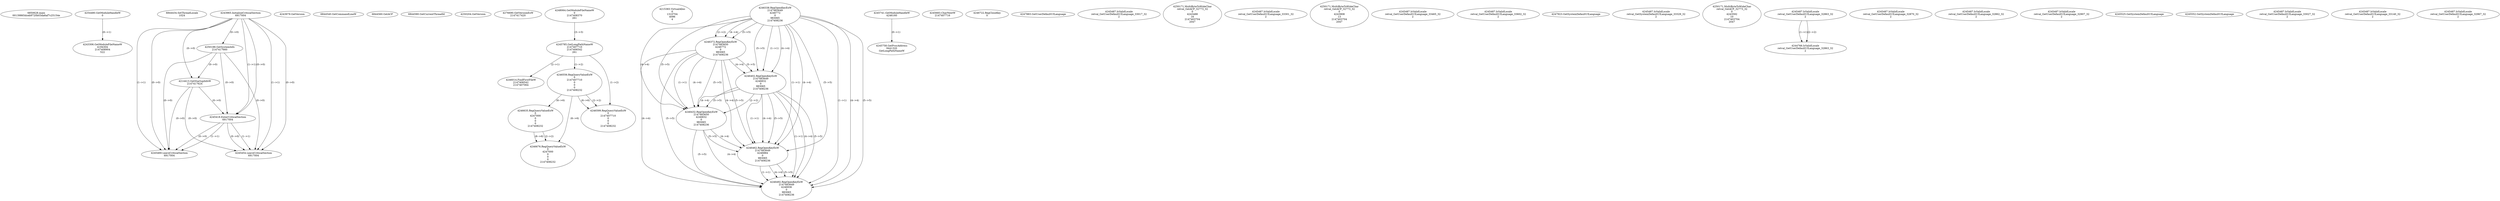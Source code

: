 // Global SCDG with merge call
digraph {
	0 [label="6850628.main
00139865dceb9720b03da6af7c25154e"]
	1 [label="4254480.GetModuleHandleW
0"]
	2 [label="6844434.SetThreadLocale
1024"]
	3 [label="4243965.InitializeCriticalSection
6917004"]
	4 [label="4243979.GetVersion
"]
	5 [label="4250188.GetSystemInfo
2147417660"]
	3 -> 5 [label="(0-->0)"]
	6 [label="6844540.GetCommandLineW
"]
	7 [label="4214413.GetStartupInfoW
2147417624"]
	3 -> 7 [label="(0-->0)"]
	5 -> 7 [label="(0-->0)"]
	8 [label="6844560.GetACP
"]
	9 [label="6844580.GetCurrentThreadId
"]
	10 [label="4250204.GetVersion
"]
	11 [label="4276690.GetVersionExW
2147417420"]
	12 [label="4243306.GetModuleFileNameW
4194304
2147408904
522"]
	1 -> 12 [label="(0-->1)"]
	13 [label="4248064.GetModuleFileNameW
0
2147408370
261"]
	14 [label="4215383.VirtualAlloc
0
1310704
4096
4"]
	15 [label="4246338.RegOpenKeyExW
2147483649
4246772
0
983065
2147408236"]
	16 [label="4246372.RegOpenKeyExW
2147483650
4246772
0
983065
2147408236"]
	15 -> 16 [label="(2-->2)"]
	15 -> 16 [label="(4-->4)"]
	15 -> 16 [label="(5-->5)"]
	17 [label="4246402.RegOpenKeyExW
2147483649
4246832
0
983065
2147408236"]
	15 -> 17 [label="(1-->1)"]
	15 -> 17 [label="(4-->4)"]
	16 -> 17 [label="(4-->4)"]
	15 -> 17 [label="(5-->5)"]
	16 -> 17 [label="(5-->5)"]
	18 [label="4246432.RegOpenKeyExW
2147483650
4246832
0
983065
2147408236"]
	16 -> 18 [label="(1-->1)"]
	17 -> 18 [label="(2-->2)"]
	15 -> 18 [label="(4-->4)"]
	16 -> 18 [label="(4-->4)"]
	17 -> 18 [label="(4-->4)"]
	15 -> 18 [label="(5-->5)"]
	16 -> 18 [label="(5-->5)"]
	17 -> 18 [label="(5-->5)"]
	19 [label="4246462.RegOpenKeyExW
2147483649
4246884
0
983065
2147408236"]
	15 -> 19 [label="(1-->1)"]
	17 -> 19 [label="(1-->1)"]
	15 -> 19 [label="(4-->4)"]
	16 -> 19 [label="(4-->4)"]
	17 -> 19 [label="(4-->4)"]
	18 -> 19 [label="(4-->4)"]
	15 -> 19 [label="(5-->5)"]
	16 -> 19 [label="(5-->5)"]
	17 -> 19 [label="(5-->5)"]
	18 -> 19 [label="(5-->5)"]
	20 [label="4245741.GetModuleHandleW
4246160"]
	21 [label="4245758.GetProcAddress
9441320
GetLongPathNameW"]
	20 -> 21 [label="(0-->1)"]
	22 [label="4245785.GetLongPathNameW
2147407710
2147406542
261"]
	13 -> 22 [label="(3-->3)"]
	23 [label="4245683.CharNextW
2147407716"]
	24 [label="4246014.FindFirstFileW
2147406542
2147407064"]
	22 -> 24 [label="(2-->1)"]
	25 [label="4246556.RegQueryValueExW
0
2147407710
0
0
0
2147408232"]
	22 -> 25 [label="(1-->2)"]
	26 [label="4246599.RegQueryValueExW
0
2147407710
0
0
0
2147408232"]
	22 -> 26 [label="(1-->2)"]
	25 -> 26 [label="(2-->2)"]
	25 -> 26 [label="(6-->6)"]
	27 [label="4246722.RegCloseKey
0"]
	28 [label="4247883.GetUserDefaultUILanguage
"]
	29 [label="4245418.EnterCriticalSection
6917004"]
	3 -> 29 [label="(1-->1)"]
	3 -> 29 [label="(0-->0)"]
	5 -> 29 [label="(0-->0)"]
	7 -> 29 [label="(0-->0)"]
	30 [label="4245469.LeaveCriticalSection
6917004"]
	3 -> 30 [label="(1-->1)"]
	29 -> 30 [label="(1-->1)"]
	3 -> 30 [label="(0-->0)"]
	5 -> 30 [label="(0-->0)"]
	7 -> 30 [label="(0-->0)"]
	29 -> 30 [label="(0-->0)"]
	31 [label="4245487.IsValidLocale
retval_GetUserDefaultUILanguage_33017_32
2"]
	32 [label="4250171.MultiByteToWideChar
retval_GetACP_32773_32
0
4243488
16
2147403704
2047"]
	33 [label="4246635.RegQueryValueExW
0
4247000
0
0
0
2147408232"]
	25 -> 33 [label="(6-->6)"]
	34 [label="4245487.IsValidLocale
retval_GetUserDefaultUILanguage_33301_32
2"]
	35 [label="4250171.MultiByteToWideChar
retval_GetACP_32773_32
0
4243908
13
2147403704
2047"]
	36 [label="4246492.RegOpenKeyExW
2147483649
4246936
0
983065
2147408236"]
	15 -> 36 [label="(1-->1)"]
	17 -> 36 [label="(1-->1)"]
	19 -> 36 [label="(1-->1)"]
	15 -> 36 [label="(4-->4)"]
	16 -> 36 [label="(4-->4)"]
	17 -> 36 [label="(4-->4)"]
	18 -> 36 [label="(4-->4)"]
	19 -> 36 [label="(4-->4)"]
	15 -> 36 [label="(5-->5)"]
	16 -> 36 [label="(5-->5)"]
	17 -> 36 [label="(5-->5)"]
	18 -> 36 [label="(5-->5)"]
	19 -> 36 [label="(5-->5)"]
	37 [label="4245487.IsValidLocale
retval_GetUserDefaultUILanguage_33465_32
2"]
	38 [label="4246676.RegQueryValueExW
0
4247000
0
0
0
2147408232"]
	33 -> 38 [label="(2-->2)"]
	25 -> 38 [label="(6-->6)"]
	33 -> 38 [label="(6-->6)"]
	39 [label="4245487.IsValidLocale
retval_GetUserDefaultUILanguage_33602_32
2"]
	40 [label="4245454.LeaveCriticalSection
6917004"]
	3 -> 40 [label="(1-->1)"]
	29 -> 40 [label="(1-->1)"]
	3 -> 40 [label="(0-->0)"]
	5 -> 40 [label="(0-->0)"]
	7 -> 40 [label="(0-->0)"]
	29 -> 40 [label="(0-->0)"]
	41 [label="4247923.GetSystemDefaultUILanguage
"]
	42 [label="4245487.IsValidLocale
retval_GetSystemDefaultUILanguage_33329_32
2"]
	43 [label="4250171.MultiByteToWideChar
retval_GetACP_32773_32
0
4243592
10
2147403704
2047"]
	44 [label="4245487.IsValidLocale
retval_GetUserDefaultUILanguage_32863_32
2"]
	45 [label="4245487.IsValidLocale
retval_GetUserDefaultUILanguage_32870_32
2"]
	46 [label="4245487.IsValidLocale
retval_GetUserDefaultUILanguage_32862_32
2"]
	47 [label="4245487.IsValidLocale
retval_GetUserDefaultUILanguage_32907_32
2"]
	48 [label="4244766.IsValidLocale
retval_GetUserDefaultUILanguage_32863_32
2"]
	44 -> 48 [label="(1-->1)"]
	44 -> 48 [label="(2-->2)"]
	49 [label="4245525.GetSystemDefaultUILanguage
"]
	50 [label="4245552.GetSystemDefaultUILanguage
"]
	51 [label="4245487.IsValidLocale
retval_GetUserDefaultUILanguage_33027_32
2"]
	52 [label="4245487.IsValidLocale
retval_GetUserDefaultUILanguage_33140_32
2"]
	53 [label="4245487.IsValidLocale
retval_GetUserDefaultUILanguage_32967_32
2"]
}
